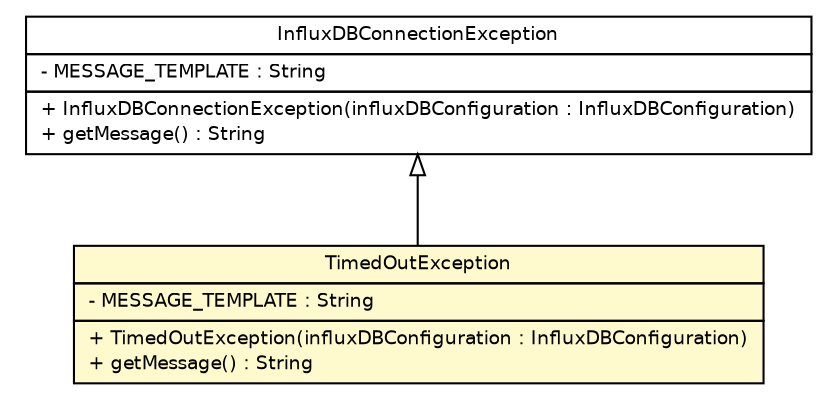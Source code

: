 #!/usr/local/bin/dot
#
# Class diagram 
# Generated by UMLGraph version R5_6-24-gf6e263 (http://www.umlgraph.org/)
#

digraph G {
	edge [fontname="Helvetica",fontsize=10,labelfontname="Helvetica",labelfontsize=10];
	node [fontname="Helvetica",fontsize=10,shape=plaintext];
	nodesep=0.25;
	ranksep=0.5;
	// com.polymathiccoder.servo.publish.influxdb.operations.error.InfluxDBConnectionException
	c207 [label=<<table title="com.polymathiccoder.servo.publish.influxdb.operations.error.InfluxDBConnectionException" border="0" cellborder="1" cellspacing="0" cellpadding="2" port="p" href="./InfluxDBConnectionException.html">
		<tr><td><table border="0" cellspacing="0" cellpadding="1">
<tr><td align="center" balign="center"> InfluxDBConnectionException </td></tr>
		</table></td></tr>
		<tr><td><table border="0" cellspacing="0" cellpadding="1">
<tr><td align="left" balign="left"> - MESSAGE_TEMPLATE : String </td></tr>
		</table></td></tr>
		<tr><td><table border="0" cellspacing="0" cellpadding="1">
<tr><td align="left" balign="left"> + InfluxDBConnectionException(influxDBConfiguration : InfluxDBConfiguration) </td></tr>
<tr><td align="left" balign="left"> + getMessage() : String </td></tr>
		</table></td></tr>
		</table>>, URL="./InfluxDBConnectionException.html", fontname="Helvetica", fontcolor="black", fontsize=9.0];
	// com.polymathiccoder.servo.publish.influxdb.operations.error.InfluxDBConnectionException.TimedOutException
	c208 [label=<<table title="com.polymathiccoder.servo.publish.influxdb.operations.error.InfluxDBConnectionException.TimedOutException" border="0" cellborder="1" cellspacing="0" cellpadding="2" port="p" bgcolor="lemonChiffon" href="./InfluxDBConnectionException.TimedOutException.html">
		<tr><td><table border="0" cellspacing="0" cellpadding="1">
<tr><td align="center" balign="center"> TimedOutException </td></tr>
		</table></td></tr>
		<tr><td><table border="0" cellspacing="0" cellpadding="1">
<tr><td align="left" balign="left"> - MESSAGE_TEMPLATE : String </td></tr>
		</table></td></tr>
		<tr><td><table border="0" cellspacing="0" cellpadding="1">
<tr><td align="left" balign="left"> + TimedOutException(influxDBConfiguration : InfluxDBConfiguration) </td></tr>
<tr><td align="left" balign="left"> + getMessage() : String </td></tr>
		</table></td></tr>
		</table>>, URL="./InfluxDBConnectionException.TimedOutException.html", fontname="Helvetica", fontcolor="black", fontsize=9.0];
	//com.polymathiccoder.servo.publish.influxdb.operations.error.InfluxDBConnectionException.TimedOutException extends com.polymathiccoder.servo.publish.influxdb.operations.error.InfluxDBConnectionException
	c207:p -> c208:p [dir=back,arrowtail=empty];
}

